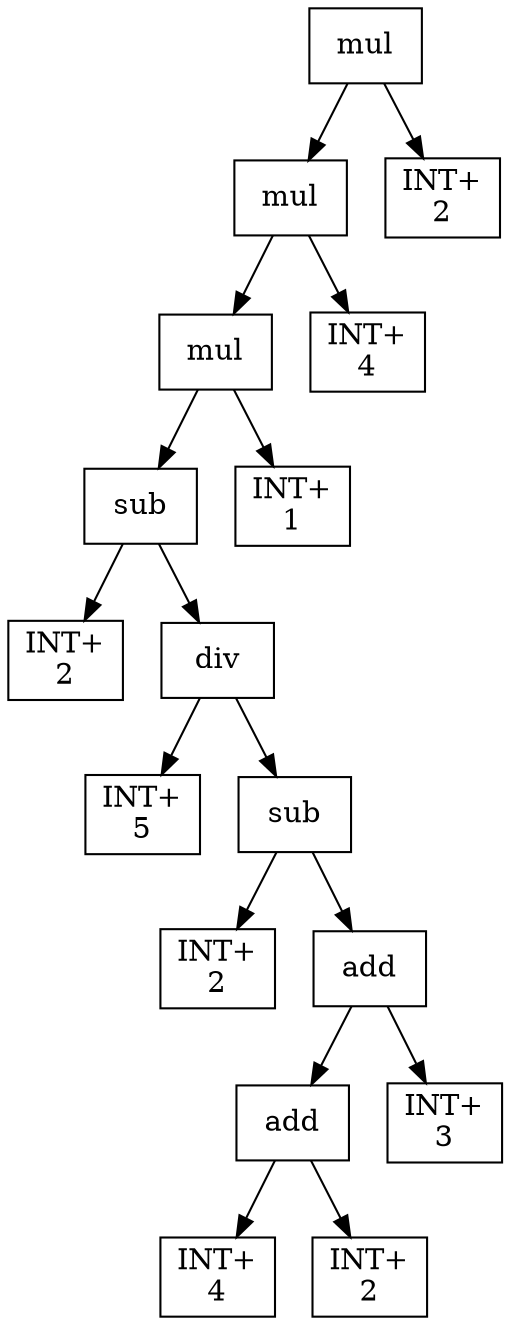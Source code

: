 digraph expr {
  node [shape=box];
  n1 [label="mul"];
  n2 [label="mul"];
  n3 [label="mul"];
  n4 [label="sub"];
  n5 [label="INT+\n2"];
  n6 [label="div"];
  n7 [label="INT+\n5"];
  n8 [label="sub"];
  n9 [label="INT+\n2"];
  n10 [label="add"];
  n11 [label="add"];
  n12 [label="INT+\n4"];
  n13 [label="INT+\n2"];
  n11 -> n12;
  n11 -> n13;
  n14 [label="INT+\n3"];
  n10 -> n11;
  n10 -> n14;
  n8 -> n9;
  n8 -> n10;
  n6 -> n7;
  n6 -> n8;
  n4 -> n5;
  n4 -> n6;
  n15 [label="INT+\n1"];
  n3 -> n4;
  n3 -> n15;
  n16 [label="INT+\n4"];
  n2 -> n3;
  n2 -> n16;
  n17 [label="INT+\n2"];
  n1 -> n2;
  n1 -> n17;
}